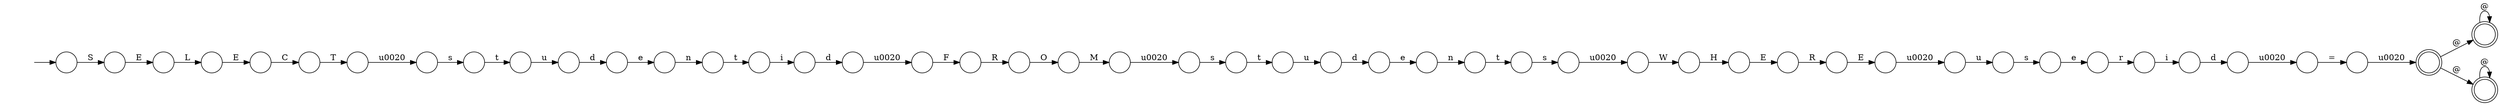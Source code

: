 digraph Automaton {
  rankdir = LR;
  0 [shape=circle,label=""];
  0 -> 2 [label="e"]
  1 [shape=circle,label=""];
  1 -> 12 [label="d"]
  2 [shape=circle,label=""];
  2 -> 47 [label="n"]
  3 [shape=circle,label=""];
  3 -> 41 [label="R"]
  4 [shape=doublecircle,label=""];
  4 -> 4 [label="@"]
  5 [shape=circle,label=""];
  5 -> 6 [label="R"]
  6 [shape=circle,label=""];
  6 -> 42 [label="O"]
  7 [shape=doublecircle,label=""];
  7 -> 36 [label="@"]
  7 -> 4 [label="@"]
  8 [shape=circle,label=""];
  8 -> 5 [label="F"]
  9 [shape=circle,label=""];
  9 -> 18 [label="\u0020"]
  10 [shape=circle,label=""];
  10 -> 17 [label="\u0020"]
  11 [shape=circle,label=""];
  11 -> 26 [label="L"]
  12 [shape=circle,label=""];
  12 -> 27 [label="e"]
  13 [shape=circle,label=""];
  13 -> 46 [label="H"]
  14 [shape=circle,label=""];
  14 -> 20 [label="="]
  15 [shape=circle,label=""];
  15 -> 25 [label="t"]
  16 [shape=circle,label=""];
  16 -> 8 [label="\u0020"]
  17 [shape=circle,label=""];
  17 -> 45 [label="u"]
  18 [shape=circle,label=""];
  18 -> 23 [label="s"]
  19 [shape=circle,label=""];
  19 -> 44 [label="d"]
  20 [shape=circle,label=""];
  20 -> 7 [label="\u0020"]
  21 [shape=circle,label=""];
  21 -> 34 [label="C"]
  22 [shape=circle,label=""];
  22 -> 31 [label="r"]
  23 [shape=circle,label=""];
  23 -> 40 [label="t"]
  24 [shape=circle,label=""];
  24 -> 13 [label="W"]
  25 [shape=circle,label=""];
  25 -> 1 [label="u"]
  26 [shape=circle,label=""];
  26 -> 21 [label="E"]
  27 [shape=circle,label=""];
  27 -> 30 [label="n"]
  28 [shape=circle,label=""];
  28 -> 22 [label="e"]
  29 [shape=circle,label=""];
  29 -> 15 [label="s"]
  30 [shape=circle,label=""];
  30 -> 35 [label="t"]
  31 [shape=circle,label=""];
  31 -> 19 [label="i"]
  32 [shape=circle,label=""];
  32 -> 16 [label="d"]
  33 [shape=circle,label=""];
  33 -> 24 [label="\u0020"]
  34 [shape=circle,label=""];
  34 -> 9 [label="T"]
  35 [shape=circle,label=""];
  35 -> 33 [label="s"]
  36 [shape=doublecircle,label=""];
  36 -> 36 [label="@"]
  37 [shape=circle,label=""];
  37 -> 11 [label="E"]
  38 [shape=circle,label=""];
  38 -> 0 [label="d"]
  39 [shape=circle,label=""];
  39 -> 29 [label="\u0020"]
  40 [shape=circle,label=""];
  40 -> 38 [label="u"]
  41 [shape=circle,label=""];
  41 -> 10 [label="E"]
  42 [shape=circle,label=""];
  42 -> 39 [label="M"]
  43 [shape=circle,label=""];
  43 -> 32 [label="i"]
  44 [shape=circle,label=""];
  44 -> 14 [label="\u0020"]
  45 [shape=circle,label=""];
  45 -> 28 [label="s"]
  46 [shape=circle,label=""];
  46 -> 3 [label="E"]
  47 [shape=circle,label=""];
  47 -> 43 [label="t"]
  48 [shape=circle,label=""];
  initial [shape=plaintext,label=""];
  initial -> 48
  48 -> 37 [label="S"]
}
